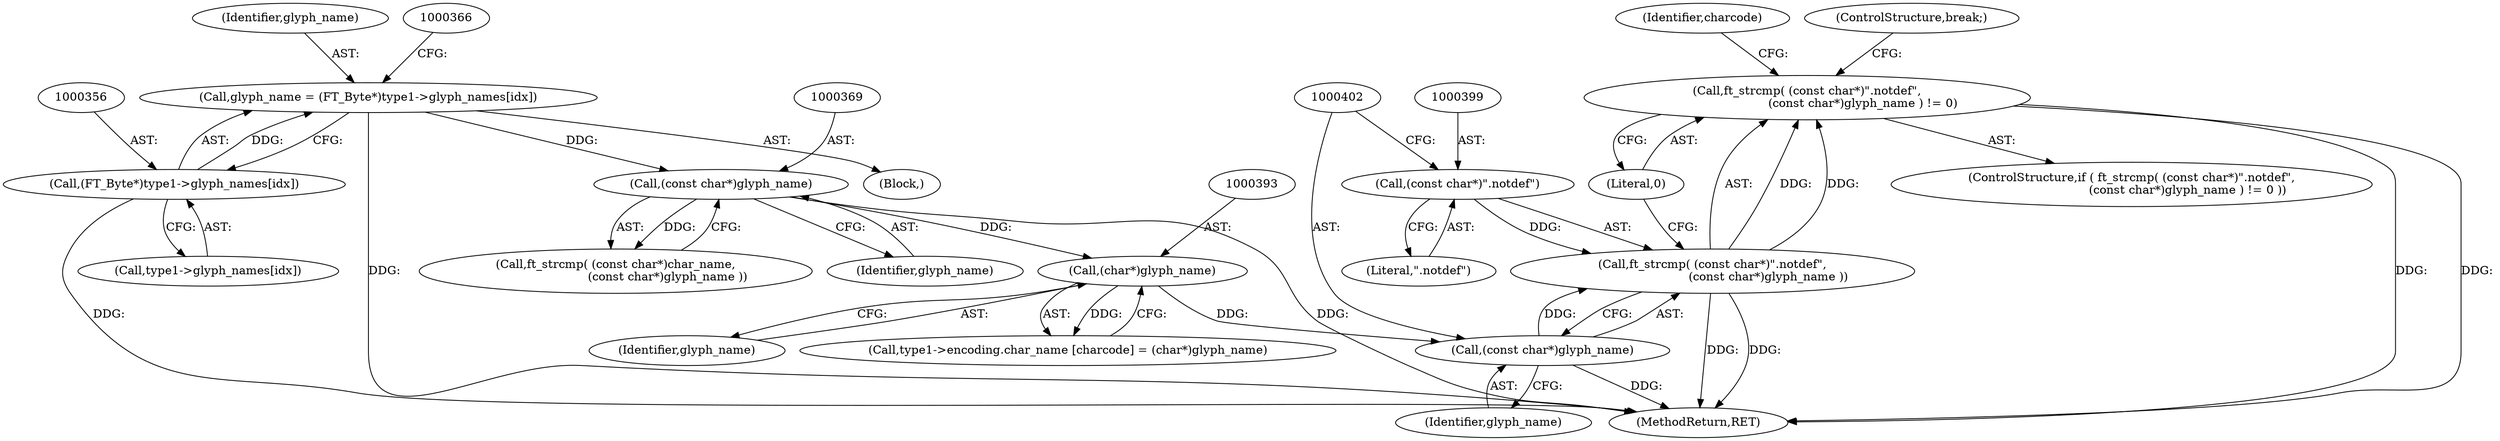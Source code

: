 digraph "0_savannah_3788187e0c396952cd7d905c6c61f3ff8e84b2b4@API" {
"1000396" [label="(Call,ft_strcmp( (const char*)\".notdef\",\n                              (const char*)glyph_name ) != 0)"];
"1000397" [label="(Call,ft_strcmp( (const char*)\".notdef\",\n                              (const char*)glyph_name ))"];
"1000398" [label="(Call,(const char*)\".notdef\")"];
"1000401" [label="(Call,(const char*)glyph_name)"];
"1000392" [label="(Call,(char*)glyph_name)"];
"1000368" [label="(Call,(const char*)glyph_name)"];
"1000353" [label="(Call,glyph_name = (FT_Byte*)type1->glyph_names[idx])"];
"1000355" [label="(Call,(FT_Byte*)type1->glyph_names[idx])"];
"1000392" [label="(Call,(char*)glyph_name)"];
"1000397" [label="(Call,ft_strcmp( (const char*)\".notdef\",\n                              (const char*)glyph_name ))"];
"1000401" [label="(Call,(const char*)glyph_name)"];
"1000394" [label="(Identifier,glyph_name)"];
"1000357" [label="(Call,type1->glyph_names[idx])"];
"1000395" [label="(ControlStructure,if ( ft_strcmp( (const char*)\".notdef\",\n                              (const char*)glyph_name ) != 0 ))"];
"1000403" [label="(Identifier,glyph_name)"];
"1000355" [label="(Call,(FT_Byte*)type1->glyph_names[idx])"];
"1000452" [label="(MethodReturn,RET)"];
"1000398" [label="(Call,(const char*)\".notdef\")"];
"1000408" [label="(Identifier,charcode)"];
"1000354" [label="(Identifier,glyph_name)"];
"1000404" [label="(Literal,0)"];
"1000364" [label="(Call,ft_strcmp( (const char*)char_name,\n                            (const char*)glyph_name ))"];
"1000352" [label="(Block,)"];
"1000400" [label="(Literal,\".notdef\")"];
"1000368" [label="(Call,(const char*)glyph_name)"];
"1000396" [label="(Call,ft_strcmp( (const char*)\".notdef\",\n                              (const char*)glyph_name ) != 0)"];
"1000384" [label="(Call,type1->encoding.char_name [charcode] = (char*)glyph_name)"];
"1000370" [label="(Identifier,glyph_name)"];
"1000353" [label="(Call,glyph_name = (FT_Byte*)type1->glyph_names[idx])"];
"1000422" [label="(ControlStructure,break;)"];
"1000396" -> "1000395"  [label="AST: "];
"1000396" -> "1000404"  [label="CFG: "];
"1000397" -> "1000396"  [label="AST: "];
"1000404" -> "1000396"  [label="AST: "];
"1000408" -> "1000396"  [label="CFG: "];
"1000422" -> "1000396"  [label="CFG: "];
"1000396" -> "1000452"  [label="DDG: "];
"1000396" -> "1000452"  [label="DDG: "];
"1000397" -> "1000396"  [label="DDG: "];
"1000397" -> "1000396"  [label="DDG: "];
"1000397" -> "1000401"  [label="CFG: "];
"1000398" -> "1000397"  [label="AST: "];
"1000401" -> "1000397"  [label="AST: "];
"1000404" -> "1000397"  [label="CFG: "];
"1000397" -> "1000452"  [label="DDG: "];
"1000397" -> "1000452"  [label="DDG: "];
"1000398" -> "1000397"  [label="DDG: "];
"1000401" -> "1000397"  [label="DDG: "];
"1000398" -> "1000400"  [label="CFG: "];
"1000399" -> "1000398"  [label="AST: "];
"1000400" -> "1000398"  [label="AST: "];
"1000402" -> "1000398"  [label="CFG: "];
"1000401" -> "1000403"  [label="CFG: "];
"1000402" -> "1000401"  [label="AST: "];
"1000403" -> "1000401"  [label="AST: "];
"1000401" -> "1000452"  [label="DDG: "];
"1000392" -> "1000401"  [label="DDG: "];
"1000392" -> "1000384"  [label="AST: "];
"1000392" -> "1000394"  [label="CFG: "];
"1000393" -> "1000392"  [label="AST: "];
"1000394" -> "1000392"  [label="AST: "];
"1000384" -> "1000392"  [label="CFG: "];
"1000392" -> "1000384"  [label="DDG: "];
"1000368" -> "1000392"  [label="DDG: "];
"1000368" -> "1000364"  [label="AST: "];
"1000368" -> "1000370"  [label="CFG: "];
"1000369" -> "1000368"  [label="AST: "];
"1000370" -> "1000368"  [label="AST: "];
"1000364" -> "1000368"  [label="CFG: "];
"1000368" -> "1000452"  [label="DDG: "];
"1000368" -> "1000364"  [label="DDG: "];
"1000353" -> "1000368"  [label="DDG: "];
"1000353" -> "1000352"  [label="AST: "];
"1000353" -> "1000355"  [label="CFG: "];
"1000354" -> "1000353"  [label="AST: "];
"1000355" -> "1000353"  [label="AST: "];
"1000366" -> "1000353"  [label="CFG: "];
"1000353" -> "1000452"  [label="DDG: "];
"1000355" -> "1000353"  [label="DDG: "];
"1000355" -> "1000357"  [label="CFG: "];
"1000356" -> "1000355"  [label="AST: "];
"1000357" -> "1000355"  [label="AST: "];
"1000355" -> "1000452"  [label="DDG: "];
}
